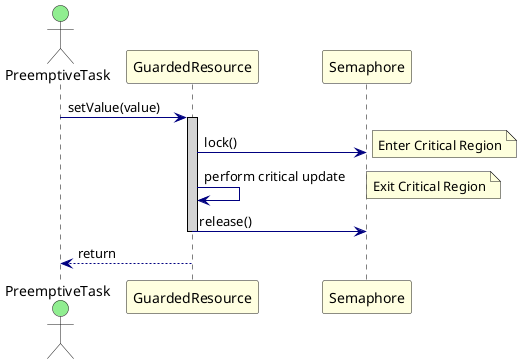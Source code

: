 @startuml GuardedCall_SequenceDiagram

skinparam sequence {
    ActorBackgroundColor LightGreen
    ParticipantBackgroundColor LightYellow
    LifeLineBorderColor Black
    LifeLineBackgroundColor LightGray
    ArrowColor Navy
}

actor "PreemptiveTask" as Task
participant "GuardedResource" as GR
participant "Semaphore" as Sem

Task -> GR : setValue(value)
activate GR
GR -> Sem : lock()
note right: Enter Critical Region
GR -> GR : perform critical update
note right: Exit Critical Region
GR -> Sem : release()
deactivate GR
Task <-- GR : return

@enduml
